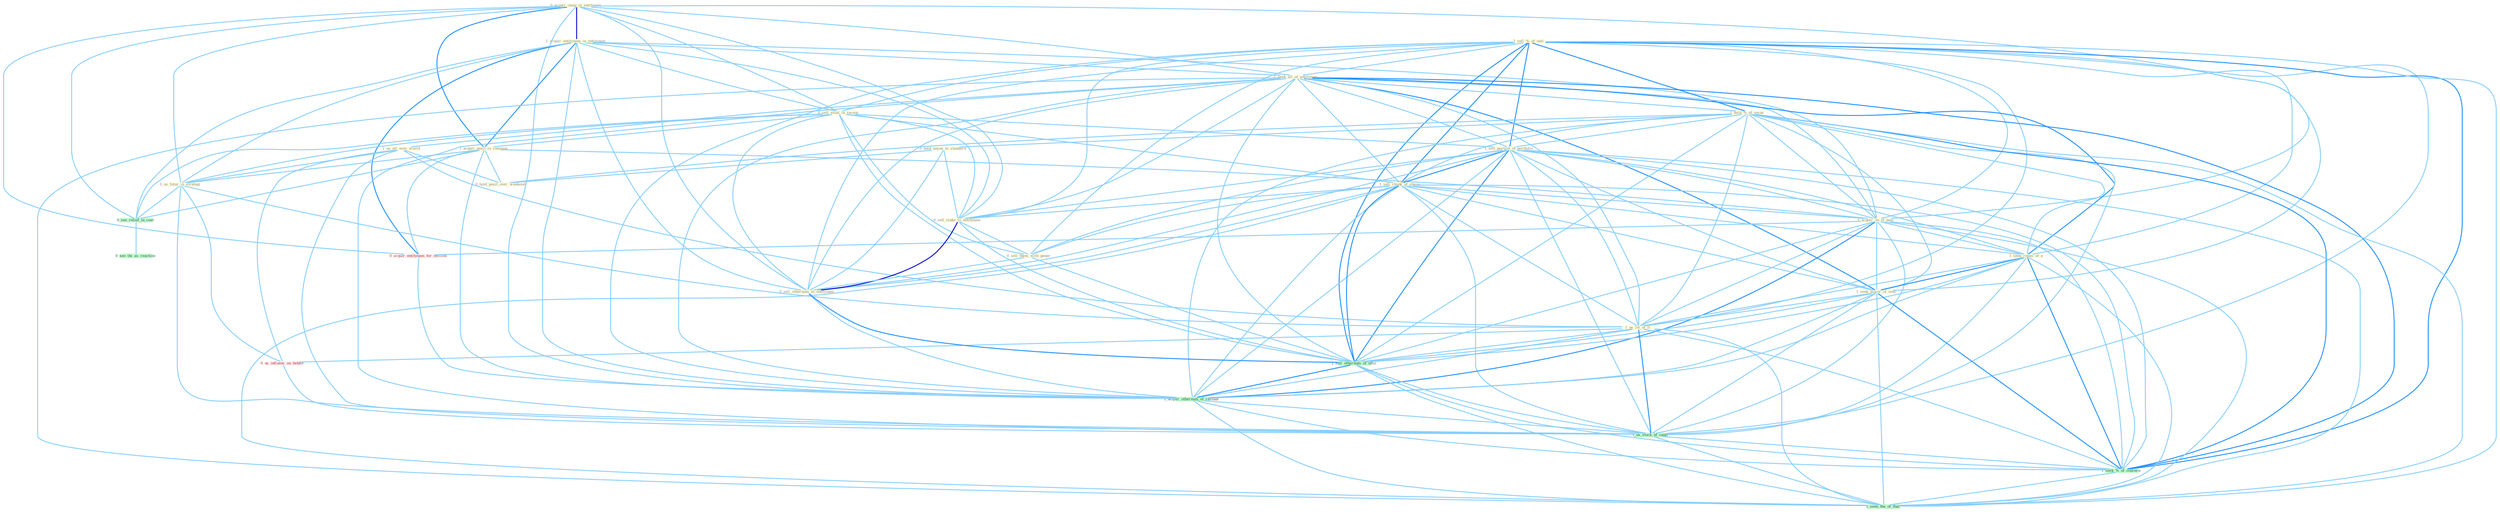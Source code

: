 Graph G{ 
    node
    [shape=polygon,style=filled,width=.5,height=.06,color="#BDFCC9",fixedsize=true,fontsize=4,
    fontcolor="#2f4f4f"];
    {node
    [color="#ffffe0", fontcolor="#8b7d6b"] "0_acquir_imag_in_entitynam " "1_acquir_entitynam_in_entitynam " "1_sell_%_of_unit " "1_seek_all_of_entitynam " "1_us_all_over_world " "0_sell_estat_in_swoop " "1_hold_%_of_secur " "0_hold_anyon_to_standard " "1_acquir_posit_in_compani " "1_sell_portion_of_portfolio " "1_sell_chunk_of_share " "1_acquir_on_of_busi " "0_sell_stake_to_entitynam " "0_hold_posit_over_weekend " "1_seek_repay_of_a " "0_sell_them_with_gener " "1_seek_major_of_seat " "0_us_futur_in_strategi " "1_us_lot_of_it " "0_sell_othernum_to_entitynam "}
{node [color="#fff0f5", fontcolor="#b22222"] "0_acquir_entitynam_for_million " "0_us_influenc_on_behalf "}
edge [color="#B0E2FF"];

	"0_acquir_imag_in_entitynam " -- "1_acquir_entitynam_in_entitynam " [w="3", color="#0000cd" , len=0.6];
	"0_acquir_imag_in_entitynam " -- "1_seek_all_of_entitynam " [w="1", color="#87cefa" ];
	"0_acquir_imag_in_entitynam " -- "0_sell_estat_in_swoop " [w="1", color="#87cefa" ];
	"0_acquir_imag_in_entitynam " -- "1_acquir_posit_in_compani " [w="2", color="#1e90ff" , len=0.8];
	"0_acquir_imag_in_entitynam " -- "1_acquir_on_of_busi " [w="1", color="#87cefa" ];
	"0_acquir_imag_in_entitynam " -- "0_sell_stake_to_entitynam " [w="1", color="#87cefa" ];
	"0_acquir_imag_in_entitynam " -- "0_us_futur_in_strategi " [w="1", color="#87cefa" ];
	"0_acquir_imag_in_entitynam " -- "0_sell_othernum_to_entitynam " [w="1", color="#87cefa" ];
	"0_acquir_imag_in_entitynam " -- "0_acquir_entitynam_for_million " [w="1", color="#87cefa" ];
	"0_acquir_imag_in_entitynam " -- "0_see_relief_in_cost " [w="1", color="#87cefa" ];
	"0_acquir_imag_in_entitynam " -- "1_acquir_othernum_of_restaur " [w="1", color="#87cefa" ];
	"1_acquir_entitynam_in_entitynam " -- "1_seek_all_of_entitynam " [w="1", color="#87cefa" ];
	"1_acquir_entitynam_in_entitynam " -- "0_sell_estat_in_swoop " [w="1", color="#87cefa" ];
	"1_acquir_entitynam_in_entitynam " -- "1_acquir_posit_in_compani " [w="2", color="#1e90ff" , len=0.8];
	"1_acquir_entitynam_in_entitynam " -- "1_acquir_on_of_busi " [w="1", color="#87cefa" ];
	"1_acquir_entitynam_in_entitynam " -- "0_sell_stake_to_entitynam " [w="1", color="#87cefa" ];
	"1_acquir_entitynam_in_entitynam " -- "0_us_futur_in_strategi " [w="1", color="#87cefa" ];
	"1_acquir_entitynam_in_entitynam " -- "0_sell_othernum_to_entitynam " [w="1", color="#87cefa" ];
	"1_acquir_entitynam_in_entitynam " -- "0_acquir_entitynam_for_million " [w="2", color="#1e90ff" , len=0.8];
	"1_acquir_entitynam_in_entitynam " -- "0_see_relief_in_cost " [w="1", color="#87cefa" ];
	"1_acquir_entitynam_in_entitynam " -- "1_acquir_othernum_of_restaur " [w="1", color="#87cefa" ];
	"1_sell_%_of_unit " -- "1_seek_all_of_entitynam " [w="1", color="#87cefa" ];
	"1_sell_%_of_unit " -- "0_sell_estat_in_swoop " [w="1", color="#87cefa" ];
	"1_sell_%_of_unit " -- "1_hold_%_of_secur " [w="2", color="#1e90ff" , len=0.8];
	"1_sell_%_of_unit " -- "1_sell_portion_of_portfolio " [w="2", color="#1e90ff" , len=0.8];
	"1_sell_%_of_unit " -- "1_sell_chunk_of_share " [w="2", color="#1e90ff" , len=0.8];
	"1_sell_%_of_unit " -- "1_acquir_on_of_busi " [w="1", color="#87cefa" ];
	"1_sell_%_of_unit " -- "0_sell_stake_to_entitynam " [w="1", color="#87cefa" ];
	"1_sell_%_of_unit " -- "1_seek_repay_of_a " [w="1", color="#87cefa" ];
	"1_sell_%_of_unit " -- "0_sell_them_with_gener " [w="1", color="#87cefa" ];
	"1_sell_%_of_unit " -- "1_seek_major_of_seat " [w="1", color="#87cefa" ];
	"1_sell_%_of_unit " -- "1_us_lot_of_it " [w="1", color="#87cefa" ];
	"1_sell_%_of_unit " -- "0_sell_othernum_to_entitynam " [w="1", color="#87cefa" ];
	"1_sell_%_of_unit " -- "1_sell_othernum_of_offic " [w="2", color="#1e90ff" , len=0.8];
	"1_sell_%_of_unit " -- "1_acquir_othernum_of_restaur " [w="1", color="#87cefa" ];
	"1_sell_%_of_unit " -- "1_us_stock_of_capit " [w="1", color="#87cefa" ];
	"1_sell_%_of_unit " -- "1_seek_%_of_concern " [w="2", color="#1e90ff" , len=0.8];
	"1_sell_%_of_unit " -- "1_seen_the_of_that " [w="1", color="#87cefa" ];
	"1_seek_all_of_entitynam " -- "1_us_all_over_world " [w="1", color="#87cefa" ];
	"1_seek_all_of_entitynam " -- "1_hold_%_of_secur " [w="1", color="#87cefa" ];
	"1_seek_all_of_entitynam " -- "1_sell_portion_of_portfolio " [w="1", color="#87cefa" ];
	"1_seek_all_of_entitynam " -- "1_sell_chunk_of_share " [w="1", color="#87cefa" ];
	"1_seek_all_of_entitynam " -- "1_acquir_on_of_busi " [w="1", color="#87cefa" ];
	"1_seek_all_of_entitynam " -- "0_sell_stake_to_entitynam " [w="1", color="#87cefa" ];
	"1_seek_all_of_entitynam " -- "1_seek_repay_of_a " [w="2", color="#1e90ff" , len=0.8];
	"1_seek_all_of_entitynam " -- "1_seek_major_of_seat " [w="2", color="#1e90ff" , len=0.8];
	"1_seek_all_of_entitynam " -- "1_us_lot_of_it " [w="1", color="#87cefa" ];
	"1_seek_all_of_entitynam " -- "0_sell_othernum_to_entitynam " [w="1", color="#87cefa" ];
	"1_seek_all_of_entitynam " -- "1_sell_othernum_of_offic " [w="1", color="#87cefa" ];
	"1_seek_all_of_entitynam " -- "1_acquir_othernum_of_restaur " [w="1", color="#87cefa" ];
	"1_seek_all_of_entitynam " -- "1_us_stock_of_capit " [w="1", color="#87cefa" ];
	"1_seek_all_of_entitynam " -- "1_seek_%_of_concern " [w="2", color="#1e90ff" , len=0.8];
	"1_seek_all_of_entitynam " -- "1_seen_the_of_that " [w="1", color="#87cefa" ];
	"1_us_all_over_world " -- "0_hold_posit_over_weekend " [w="1", color="#87cefa" ];
	"1_us_all_over_world " -- "0_us_futur_in_strategi " [w="1", color="#87cefa" ];
	"1_us_all_over_world " -- "1_us_lot_of_it " [w="1", color="#87cefa" ];
	"1_us_all_over_world " -- "0_us_influenc_on_behalf " [w="1", color="#87cefa" ];
	"1_us_all_over_world " -- "1_us_stock_of_capit " [w="1", color="#87cefa" ];
	"0_sell_estat_in_swoop " -- "1_acquir_posit_in_compani " [w="1", color="#87cefa" ];
	"0_sell_estat_in_swoop " -- "1_sell_portion_of_portfolio " [w="1", color="#87cefa" ];
	"0_sell_estat_in_swoop " -- "1_sell_chunk_of_share " [w="1", color="#87cefa" ];
	"0_sell_estat_in_swoop " -- "0_sell_stake_to_entitynam " [w="1", color="#87cefa" ];
	"0_sell_estat_in_swoop " -- "0_sell_them_with_gener " [w="1", color="#87cefa" ];
	"0_sell_estat_in_swoop " -- "0_us_futur_in_strategi " [w="1", color="#87cefa" ];
	"0_sell_estat_in_swoop " -- "0_sell_othernum_to_entitynam " [w="1", color="#87cefa" ];
	"0_sell_estat_in_swoop " -- "1_sell_othernum_of_offic " [w="1", color="#87cefa" ];
	"0_sell_estat_in_swoop " -- "0_see_relief_in_cost " [w="1", color="#87cefa" ];
	"1_hold_%_of_secur " -- "0_hold_anyon_to_standard " [w="1", color="#87cefa" ];
	"1_hold_%_of_secur " -- "1_sell_portion_of_portfolio " [w="1", color="#87cefa" ];
	"1_hold_%_of_secur " -- "1_sell_chunk_of_share " [w="1", color="#87cefa" ];
	"1_hold_%_of_secur " -- "1_acquir_on_of_busi " [w="1", color="#87cefa" ];
	"1_hold_%_of_secur " -- "0_hold_posit_over_weekend " [w="1", color="#87cefa" ];
	"1_hold_%_of_secur " -- "1_seek_repay_of_a " [w="1", color="#87cefa" ];
	"1_hold_%_of_secur " -- "1_seek_major_of_seat " [w="1", color="#87cefa" ];
	"1_hold_%_of_secur " -- "1_us_lot_of_it " [w="1", color="#87cefa" ];
	"1_hold_%_of_secur " -- "1_sell_othernum_of_offic " [w="1", color="#87cefa" ];
	"1_hold_%_of_secur " -- "1_acquir_othernum_of_restaur " [w="1", color="#87cefa" ];
	"1_hold_%_of_secur " -- "1_us_stock_of_capit " [w="1", color="#87cefa" ];
	"1_hold_%_of_secur " -- "1_seek_%_of_concern " [w="2", color="#1e90ff" , len=0.8];
	"1_hold_%_of_secur " -- "1_seen_the_of_that " [w="1", color="#87cefa" ];
	"0_hold_anyon_to_standard " -- "0_sell_stake_to_entitynam " [w="1", color="#87cefa" ];
	"0_hold_anyon_to_standard " -- "0_hold_posit_over_weekend " [w="1", color="#87cefa" ];
	"0_hold_anyon_to_standard " -- "0_sell_othernum_to_entitynam " [w="1", color="#87cefa" ];
	"1_acquir_posit_in_compani " -- "1_acquir_on_of_busi " [w="1", color="#87cefa" ];
	"1_acquir_posit_in_compani " -- "0_hold_posit_over_weekend " [w="1", color="#87cefa" ];
	"1_acquir_posit_in_compani " -- "0_us_futur_in_strategi " [w="1", color="#87cefa" ];
	"1_acquir_posit_in_compani " -- "0_acquir_entitynam_for_million " [w="1", color="#87cefa" ];
	"1_acquir_posit_in_compani " -- "0_see_relief_in_cost " [w="1", color="#87cefa" ];
	"1_acquir_posit_in_compani " -- "1_acquir_othernum_of_restaur " [w="1", color="#87cefa" ];
	"1_sell_portion_of_portfolio " -- "1_sell_chunk_of_share " [w="2", color="#1e90ff" , len=0.8];
	"1_sell_portion_of_portfolio " -- "1_acquir_on_of_busi " [w="1", color="#87cefa" ];
	"1_sell_portion_of_portfolio " -- "0_sell_stake_to_entitynam " [w="1", color="#87cefa" ];
	"1_sell_portion_of_portfolio " -- "1_seek_repay_of_a " [w="1", color="#87cefa" ];
	"1_sell_portion_of_portfolio " -- "0_sell_them_with_gener " [w="1", color="#87cefa" ];
	"1_sell_portion_of_portfolio " -- "1_seek_major_of_seat " [w="1", color="#87cefa" ];
	"1_sell_portion_of_portfolio " -- "1_us_lot_of_it " [w="1", color="#87cefa" ];
	"1_sell_portion_of_portfolio " -- "0_sell_othernum_to_entitynam " [w="1", color="#87cefa" ];
	"1_sell_portion_of_portfolio " -- "1_sell_othernum_of_offic " [w="2", color="#1e90ff" , len=0.8];
	"1_sell_portion_of_portfolio " -- "1_acquir_othernum_of_restaur " [w="1", color="#87cefa" ];
	"1_sell_portion_of_portfolio " -- "1_us_stock_of_capit " [w="1", color="#87cefa" ];
	"1_sell_portion_of_portfolio " -- "1_seek_%_of_concern " [w="1", color="#87cefa" ];
	"1_sell_portion_of_portfolio " -- "1_seen_the_of_that " [w="1", color="#87cefa" ];
	"1_sell_chunk_of_share " -- "1_acquir_on_of_busi " [w="1", color="#87cefa" ];
	"1_sell_chunk_of_share " -- "0_sell_stake_to_entitynam " [w="1", color="#87cefa" ];
	"1_sell_chunk_of_share " -- "1_seek_repay_of_a " [w="1", color="#87cefa" ];
	"1_sell_chunk_of_share " -- "0_sell_them_with_gener " [w="1", color="#87cefa" ];
	"1_sell_chunk_of_share " -- "1_seek_major_of_seat " [w="1", color="#87cefa" ];
	"1_sell_chunk_of_share " -- "1_us_lot_of_it " [w="1", color="#87cefa" ];
	"1_sell_chunk_of_share " -- "0_sell_othernum_to_entitynam " [w="1", color="#87cefa" ];
	"1_sell_chunk_of_share " -- "1_sell_othernum_of_offic " [w="2", color="#1e90ff" , len=0.8];
	"1_sell_chunk_of_share " -- "1_acquir_othernum_of_restaur " [w="1", color="#87cefa" ];
	"1_sell_chunk_of_share " -- "1_us_stock_of_capit " [w="1", color="#87cefa" ];
	"1_sell_chunk_of_share " -- "1_seek_%_of_concern " [w="1", color="#87cefa" ];
	"1_sell_chunk_of_share " -- "1_seen_the_of_that " [w="1", color="#87cefa" ];
	"1_acquir_on_of_busi " -- "1_seek_repay_of_a " [w="1", color="#87cefa" ];
	"1_acquir_on_of_busi " -- "1_seek_major_of_seat " [w="1", color="#87cefa" ];
	"1_acquir_on_of_busi " -- "1_us_lot_of_it " [w="1", color="#87cefa" ];
	"1_acquir_on_of_busi " -- "0_acquir_entitynam_for_million " [w="1", color="#87cefa" ];
	"1_acquir_on_of_busi " -- "1_sell_othernum_of_offic " [w="1", color="#87cefa" ];
	"1_acquir_on_of_busi " -- "1_acquir_othernum_of_restaur " [w="2", color="#1e90ff" , len=0.8];
	"1_acquir_on_of_busi " -- "1_us_stock_of_capit " [w="1", color="#87cefa" ];
	"1_acquir_on_of_busi " -- "1_seek_%_of_concern " [w="1", color="#87cefa" ];
	"1_acquir_on_of_busi " -- "1_seen_the_of_that " [w="1", color="#87cefa" ];
	"0_sell_stake_to_entitynam " -- "0_sell_them_with_gener " [w="1", color="#87cefa" ];
	"0_sell_stake_to_entitynam " -- "0_sell_othernum_to_entitynam " [w="3", color="#0000cd" , len=0.6];
	"0_sell_stake_to_entitynam " -- "1_sell_othernum_of_offic " [w="1", color="#87cefa" ];
	"1_seek_repay_of_a " -- "1_seek_major_of_seat " [w="2", color="#1e90ff" , len=0.8];
	"1_seek_repay_of_a " -- "1_us_lot_of_it " [w="1", color="#87cefa" ];
	"1_seek_repay_of_a " -- "1_sell_othernum_of_offic " [w="1", color="#87cefa" ];
	"1_seek_repay_of_a " -- "1_acquir_othernum_of_restaur " [w="1", color="#87cefa" ];
	"1_seek_repay_of_a " -- "1_us_stock_of_capit " [w="1", color="#87cefa" ];
	"1_seek_repay_of_a " -- "1_seek_%_of_concern " [w="2", color="#1e90ff" , len=0.8];
	"1_seek_repay_of_a " -- "1_seen_the_of_that " [w="1", color="#87cefa" ];
	"0_sell_them_with_gener " -- "0_sell_othernum_to_entitynam " [w="1", color="#87cefa" ];
	"0_sell_them_with_gener " -- "1_sell_othernum_of_offic " [w="1", color="#87cefa" ];
	"1_seek_major_of_seat " -- "1_us_lot_of_it " [w="1", color="#87cefa" ];
	"1_seek_major_of_seat " -- "1_sell_othernum_of_offic " [w="1", color="#87cefa" ];
	"1_seek_major_of_seat " -- "1_acquir_othernum_of_restaur " [w="1", color="#87cefa" ];
	"1_seek_major_of_seat " -- "1_us_stock_of_capit " [w="1", color="#87cefa" ];
	"1_seek_major_of_seat " -- "1_seek_%_of_concern " [w="2", color="#1e90ff" , len=0.8];
	"1_seek_major_of_seat " -- "1_seen_the_of_that " [w="1", color="#87cefa" ];
	"0_us_futur_in_strategi " -- "1_us_lot_of_it " [w="1", color="#87cefa" ];
	"0_us_futur_in_strategi " -- "0_us_influenc_on_behalf " [w="1", color="#87cefa" ];
	"0_us_futur_in_strategi " -- "0_see_relief_in_cost " [w="1", color="#87cefa" ];
	"0_us_futur_in_strategi " -- "1_us_stock_of_capit " [w="1", color="#87cefa" ];
	"1_us_lot_of_it " -- "1_sell_othernum_of_offic " [w="1", color="#87cefa" ];
	"1_us_lot_of_it " -- "0_us_influenc_on_behalf " [w="1", color="#87cefa" ];
	"1_us_lot_of_it " -- "1_acquir_othernum_of_restaur " [w="1", color="#87cefa" ];
	"1_us_lot_of_it " -- "1_us_stock_of_capit " [w="2", color="#1e90ff" , len=0.8];
	"1_us_lot_of_it " -- "1_seek_%_of_concern " [w="1", color="#87cefa" ];
	"1_us_lot_of_it " -- "1_seen_the_of_that " [w="1", color="#87cefa" ];
	"0_sell_othernum_to_entitynam " -- "1_sell_othernum_of_offic " [w="2", color="#1e90ff" , len=0.8];
	"0_sell_othernum_to_entitynam " -- "1_acquir_othernum_of_restaur " [w="1", color="#87cefa" ];
	"0_acquir_entitynam_for_million " -- "1_acquir_othernum_of_restaur " [w="1", color="#87cefa" ];
	"1_sell_othernum_of_offic " -- "1_acquir_othernum_of_restaur " [w="2", color="#1e90ff" , len=0.8];
	"1_sell_othernum_of_offic " -- "1_us_stock_of_capit " [w="1", color="#87cefa" ];
	"1_sell_othernum_of_offic " -- "1_seek_%_of_concern " [w="1", color="#87cefa" ];
	"1_sell_othernum_of_offic " -- "1_seen_the_of_that " [w="1", color="#87cefa" ];
	"0_us_influenc_on_behalf " -- "1_us_stock_of_capit " [w="1", color="#87cefa" ];
	"0_see_relief_in_cost " -- "0_see_thi_as_reaction " [w="1", color="#87cefa" ];
	"1_acquir_othernum_of_restaur " -- "1_us_stock_of_capit " [w="1", color="#87cefa" ];
	"1_acquir_othernum_of_restaur " -- "1_seek_%_of_concern " [w="1", color="#87cefa" ];
	"1_acquir_othernum_of_restaur " -- "1_seen_the_of_that " [w="1", color="#87cefa" ];
	"1_us_stock_of_capit " -- "1_seek_%_of_concern " [w="1", color="#87cefa" ];
	"1_us_stock_of_capit " -- "1_seen_the_of_that " [w="1", color="#87cefa" ];
	"1_seek_%_of_concern " -- "1_seen_the_of_that " [w="1", color="#87cefa" ];
}